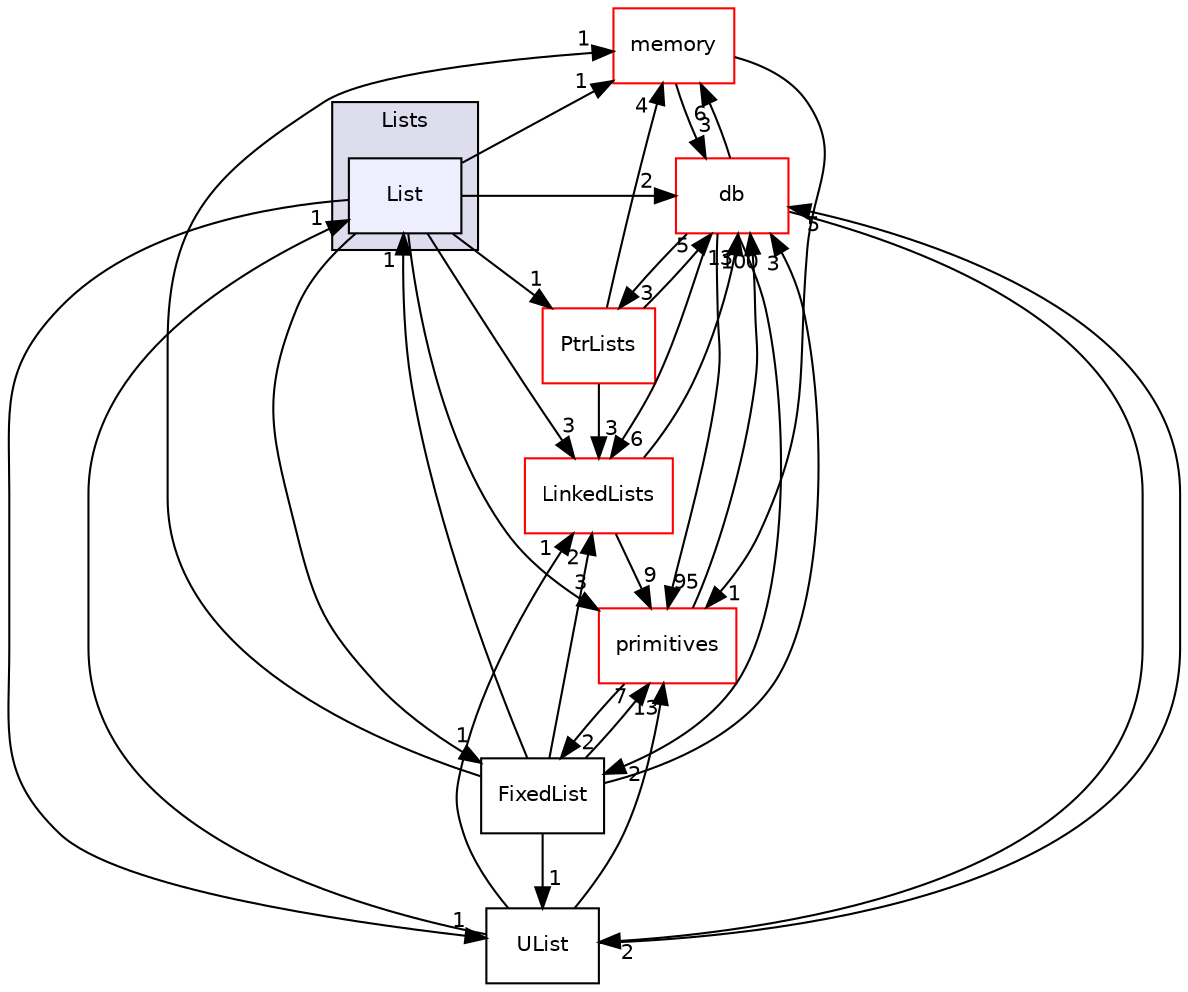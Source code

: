 digraph "src/OpenFOAM/containers/Lists/List" {
  bgcolor=transparent;
  compound=true
  node [ fontsize="10", fontname="Helvetica"];
  edge [ labelfontsize="10", labelfontname="Helvetica"];
  subgraph clusterdir_f87fe3b02e96c330e8a853ff310f1666 {
    graph [ bgcolor="#ddddee", pencolor="black", label="Lists" fontname="Helvetica", fontsize="10", URL="dir_f87fe3b02e96c330e8a853ff310f1666.html"]
  dir_03aa4c8470f056a9cdca8307712625bf [shape=box, label="List", style="filled", fillcolor="#eeeeff", pencolor="black", URL="dir_03aa4c8470f056a9cdca8307712625bf.html"];
  }
  dir_385a22dcc2f7120acb0f1a7a832b3b8d [shape=box label="memory" color="red" URL="dir_385a22dcc2f7120acb0f1a7a832b3b8d.html"];
  dir_8ae708bd051dd27b69149ee282cd159a [shape=box label="FixedList" URL="dir_8ae708bd051dd27b69149ee282cd159a.html"];
  dir_ddee81dbc8cac2123c906c38c70776ee [shape=box label="UList" URL="dir_ddee81dbc8cac2123c906c38c70776ee.html"];
  dir_c1da495c294d17e72ea15f67e347e9c2 [shape=box label="PtrLists" color="red" URL="dir_c1da495c294d17e72ea15f67e347e9c2.html"];
  dir_63c634f7a7cfd679ac26c67fb30fc32f [shape=box label="db" color="red" URL="dir_63c634f7a7cfd679ac26c67fb30fc32f.html"];
  dir_3e50f45338116b169052b428016851aa [shape=box label="primitives" color="red" URL="dir_3e50f45338116b169052b428016851aa.html"];
  dir_1ceeb2d59d8f320bd70a3a0eeca6c137 [shape=box label="LinkedLists" color="red" URL="dir_1ceeb2d59d8f320bd70a3a0eeca6c137.html"];
  dir_385a22dcc2f7120acb0f1a7a832b3b8d->dir_63c634f7a7cfd679ac26c67fb30fc32f [headlabel="3", labeldistance=1.5 headhref="dir_002521_002218.html"];
  dir_385a22dcc2f7120acb0f1a7a832b3b8d->dir_3e50f45338116b169052b428016851aa [headlabel="1", labeldistance=1.5 headhref="dir_002521_002628.html"];
  dir_03aa4c8470f056a9cdca8307712625bf->dir_385a22dcc2f7120acb0f1a7a832b3b8d [headlabel="1", labeldistance=1.5 headhref="dir_002205_002521.html"];
  dir_03aa4c8470f056a9cdca8307712625bf->dir_8ae708bd051dd27b69149ee282cd159a [headlabel="1", labeldistance=1.5 headhref="dir_002205_002203.html"];
  dir_03aa4c8470f056a9cdca8307712625bf->dir_ddee81dbc8cac2123c906c38c70776ee [headlabel="1", labeldistance=1.5 headhref="dir_002205_002211.html"];
  dir_03aa4c8470f056a9cdca8307712625bf->dir_c1da495c294d17e72ea15f67e347e9c2 [headlabel="1", labeldistance=1.5 headhref="dir_002205_002212.html"];
  dir_03aa4c8470f056a9cdca8307712625bf->dir_63c634f7a7cfd679ac26c67fb30fc32f [headlabel="2", labeldistance=1.5 headhref="dir_002205_002218.html"];
  dir_03aa4c8470f056a9cdca8307712625bf->dir_3e50f45338116b169052b428016851aa [headlabel="3", labeldistance=1.5 headhref="dir_002205_002628.html"];
  dir_03aa4c8470f056a9cdca8307712625bf->dir_1ceeb2d59d8f320bd70a3a0eeca6c137 [headlabel="3", labeldistance=1.5 headhref="dir_002205_002188.html"];
  dir_8ae708bd051dd27b69149ee282cd159a->dir_385a22dcc2f7120acb0f1a7a832b3b8d [headlabel="1", labeldistance=1.5 headhref="dir_002203_002521.html"];
  dir_8ae708bd051dd27b69149ee282cd159a->dir_03aa4c8470f056a9cdca8307712625bf [headlabel="1", labeldistance=1.5 headhref="dir_002203_002205.html"];
  dir_8ae708bd051dd27b69149ee282cd159a->dir_ddee81dbc8cac2123c906c38c70776ee [headlabel="1", labeldistance=1.5 headhref="dir_002203_002211.html"];
  dir_8ae708bd051dd27b69149ee282cd159a->dir_63c634f7a7cfd679ac26c67fb30fc32f [headlabel="3", labeldistance=1.5 headhref="dir_002203_002218.html"];
  dir_8ae708bd051dd27b69149ee282cd159a->dir_3e50f45338116b169052b428016851aa [headlabel="7", labeldistance=1.5 headhref="dir_002203_002628.html"];
  dir_8ae708bd051dd27b69149ee282cd159a->dir_1ceeb2d59d8f320bd70a3a0eeca6c137 [headlabel="2", labeldistance=1.5 headhref="dir_002203_002188.html"];
  dir_ddee81dbc8cac2123c906c38c70776ee->dir_03aa4c8470f056a9cdca8307712625bf [headlabel="1", labeldistance=1.5 headhref="dir_002211_002205.html"];
  dir_ddee81dbc8cac2123c906c38c70776ee->dir_63c634f7a7cfd679ac26c67fb30fc32f [headlabel="5", labeldistance=1.5 headhref="dir_002211_002218.html"];
  dir_ddee81dbc8cac2123c906c38c70776ee->dir_3e50f45338116b169052b428016851aa [headlabel="13", labeldistance=1.5 headhref="dir_002211_002628.html"];
  dir_ddee81dbc8cac2123c906c38c70776ee->dir_1ceeb2d59d8f320bd70a3a0eeca6c137 [headlabel="1", labeldistance=1.5 headhref="dir_002211_002188.html"];
  dir_c1da495c294d17e72ea15f67e347e9c2->dir_385a22dcc2f7120acb0f1a7a832b3b8d [headlabel="4", labeldistance=1.5 headhref="dir_002212_002521.html"];
  dir_c1da495c294d17e72ea15f67e347e9c2->dir_63c634f7a7cfd679ac26c67fb30fc32f [headlabel="5", labeldistance=1.5 headhref="dir_002212_002218.html"];
  dir_c1da495c294d17e72ea15f67e347e9c2->dir_1ceeb2d59d8f320bd70a3a0eeca6c137 [headlabel="3", labeldistance=1.5 headhref="dir_002212_002188.html"];
  dir_63c634f7a7cfd679ac26c67fb30fc32f->dir_385a22dcc2f7120acb0f1a7a832b3b8d [headlabel="6", labeldistance=1.5 headhref="dir_002218_002521.html"];
  dir_63c634f7a7cfd679ac26c67fb30fc32f->dir_8ae708bd051dd27b69149ee282cd159a [headlabel="2", labeldistance=1.5 headhref="dir_002218_002203.html"];
  dir_63c634f7a7cfd679ac26c67fb30fc32f->dir_ddee81dbc8cac2123c906c38c70776ee [headlabel="2", labeldistance=1.5 headhref="dir_002218_002211.html"];
  dir_63c634f7a7cfd679ac26c67fb30fc32f->dir_c1da495c294d17e72ea15f67e347e9c2 [headlabel="3", labeldistance=1.5 headhref="dir_002218_002212.html"];
  dir_63c634f7a7cfd679ac26c67fb30fc32f->dir_3e50f45338116b169052b428016851aa [headlabel="95", labeldistance=1.5 headhref="dir_002218_002628.html"];
  dir_63c634f7a7cfd679ac26c67fb30fc32f->dir_1ceeb2d59d8f320bd70a3a0eeca6c137 [headlabel="6", labeldistance=1.5 headhref="dir_002218_002188.html"];
  dir_3e50f45338116b169052b428016851aa->dir_8ae708bd051dd27b69149ee282cd159a [headlabel="2", labeldistance=1.5 headhref="dir_002628_002203.html"];
  dir_3e50f45338116b169052b428016851aa->dir_63c634f7a7cfd679ac26c67fb30fc32f [headlabel="100", labeldistance=1.5 headhref="dir_002628_002218.html"];
  dir_1ceeb2d59d8f320bd70a3a0eeca6c137->dir_63c634f7a7cfd679ac26c67fb30fc32f [headlabel="13", labeldistance=1.5 headhref="dir_002188_002218.html"];
  dir_1ceeb2d59d8f320bd70a3a0eeca6c137->dir_3e50f45338116b169052b428016851aa [headlabel="9", labeldistance=1.5 headhref="dir_002188_002628.html"];
}
